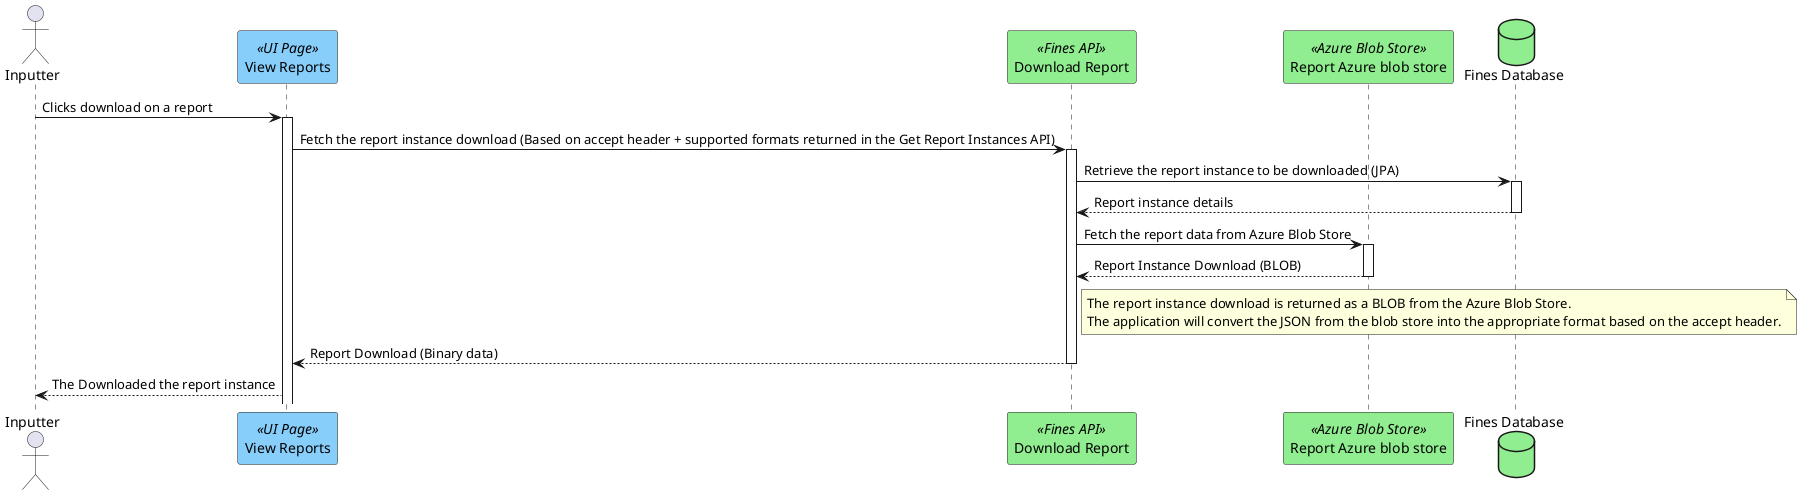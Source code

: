 @startuml
actor "Inputter" as user
participant "View Reports" as viewReportsInstances <<UI Page>> #lightskyblue
participant "Download Report" as getReportInstanceDownload <<Fines API>> #lightgreen
participant "Report Azure blob store" as reportBlobStore <<Azure Blob Store>> #lightgreen
database "Fines Database" as db #lightgreen

user -> viewReportsInstances ++: Clicks download on a report
viewReportsInstances -> getReportInstanceDownload ++ : Fetch the report instance download (Based on accept header + supported formats returned in the Get Report Instances API)
getReportInstanceDownload -> db ++ : Retrieve the report instance to be downloaded (JPA)
getReportInstanceDownload <-- db -- : Report instance details
getReportInstanceDownload -> reportBlobStore ++ : Fetch the report data from Azure Blob Store
getReportInstanceDownload <-- reportBlobStore -- : Report Instance Download (BLOB)
note right of getReportInstanceDownload
The report instance download is returned as a BLOB from the Azure Blob Store.
The application will convert the JSON from the blob store into the appropriate format based on the accept header.
end note
viewReportsInstances <-- getReportInstanceDownload -- : Report Download (Binary data)
user <-- viewReportsInstances: The Downloaded the report instance

@enduml